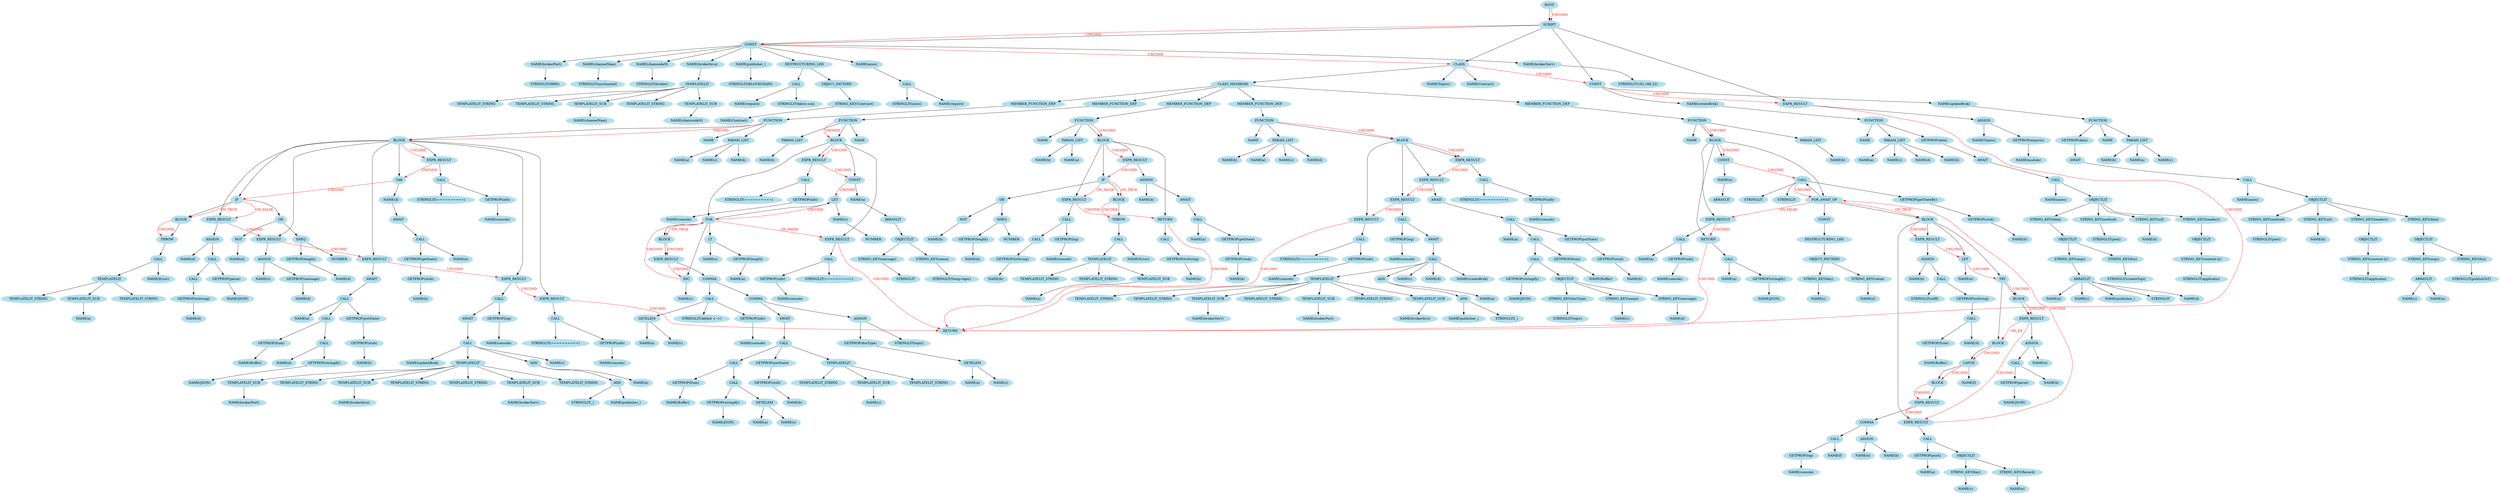 digraph AST {
  node [color=lightblue2, style=filled];
  node0 [label="ROOT"];
  node1 [label="SCRIPT"];
  node0 -> node1 [weight=1];
  node2 [label="CONST"];
  node1 -> node2 [weight=1];
  node3 [label="DESTRUCTURING_LHS"];
  node2 -> node3 [weight=1];
  node4 [label="OBJECT_PATTERN"];
  node3 -> node4 [weight=1];
  node5 [label="STRING_KEY(Contract)"];
  node4 -> node5 [weight=1];
  node6 [label="NAME(Contract)"];
  node5 -> node6 [weight=1];
  node7 [label="CALL"];
  node3 -> node7 [weight=1];
  node8 [label="NAME(require)"];
  node7 -> node8 [weight=1];
  node9 [label="STRINGLIT(fabric-con)"];
  node7 -> node9 [weight=1];
  node10 [label="NAME(axios)"];
  node2 -> node10 [weight=1];
  node11 [label="CALL"];
  node10 -> node11 [weight=1];
  node12 [label="NAME(require)"];
  node11 -> node12 [weight=1];
  node13 [label="STRINGLIT(axios)"];
  node11 -> node13 [weight=1];
  node14 [label="NAME(brokerServ)"];
  node2 -> node14 [weight=1];
  node15 [label="STRINGLIT(192.168.22)"];
  node14 -> node15 [weight=1];
  node16 [label="NAME(brokerPort)"];
  node2 -> node16 [weight=1];
  node17 [label="STRINGLIT(8880)"];
  node16 -> node17 [weight=1];
  node18 [label="NAME(channelNam)"];
  node2 -> node18 [weight=1];
  node19 [label="STRINGLIT(mychannel)"];
  node18 -> node19 [weight=1];
  node20 [label="NAME(chaincodeN)"];
  node2 -> node20 [weight=1];
  node21 [label="STRINGLIT(broker)"];
  node20 -> node21 [weight=1];
  node22 [label="NAME(brokerInvo)"];
  node2 -> node22 [weight=1];
  node23 [label="TEMPLATELIT"];
  node22 -> node23 [weight=1];
  node24 [label="TEMPLATELIT_STRING"];
  node23 -> node24 [weight=1];
  node25 [label="TEMPLATELIT_SUB"];
  node23 -> node25 [weight=1];
  node26 [label="NAME(channelNam)"];
  node25 -> node26 [weight=1];
  node27 [label="TEMPLATELIT_STRING"];
  node23 -> node27 [weight=1];
  node28 [label="TEMPLATELIT_SUB"];
  node23 -> node28 [weight=1];
  node29 [label="NAME(chaincodeN)"];
  node28 -> node29 [weight=1];
  node30 [label="TEMPLATELIT_STRING"];
  node23 -> node30 [weight=1];
  node31 [label="NAME(publisher_)"];
  node2 -> node31 [weight=1];
  node32 [label="STRINGLIT(BLOCKCHAIN)"];
  node31 -> node32 [weight=1];
  node33 [label="CLASS"];
  node2 -> node33 [label="UNCOND", fontcolor="red", weight=0.01, color="red"];
  node1 -> node33 [weight=1];
  node34 [label="NAME(Topics)"];
  node33 -> node34 [weight=1];
  node35 [label="NAME(Contract)"];
  node33 -> node35 [weight=1];
  node36 [label="CLASS_MEMBERS"];
  node33 -> node36 [weight=1];
  node37 [label="MEMBER_FUNCTION_DEF"];
  node36 -> node37 [weight=1];
  node38 [label="FUNCTION"];
  node37 -> node38 [weight=1];
  node39 [label="NAME"];
  node38 -> node39 [weight=1];
  node40 [label="PARAM_LIST"];
  node38 -> node40 [weight=1];
  node41 [label="NAME(b)"];
  node40 -> node41 [weight=1];
  node42 [label="BLOCK"];
  node38 -> node42 [weight=1];
  node43 [label="EXPR_RESULT"];
  node42 -> node43 [weight=1];
  node44 [label="CALL"];
  node43 -> node44 [weight=1];
  node45 [label="GETPROP(info)"];
  node44 -> node45 [weight=1];
  node46 [label="NAME(console)"];
  node45 -> node46 [weight=1];
  node47 [label="STRINGLIT(==========)"];
  node44 -> node47 [weight=1];
  node48 [label="CONST"];
  node43 -> node48 [label="UNCOND", fontcolor="red", weight=0.01, color="red"];
  node42 -> node48 [weight=1];
  node49 [label="NAME(a)"];
  node48 -> node49 [weight=1];
  node50 [label="ARRAYLIT"];
  node49 -> node50 [weight=1];
  node51 [label="OBJECTLIT"];
  node50 -> node51 [weight=1];
  node52 [label="STRING_KEY(name)"];
  node51 -> node52 [weight=1];
  node53 [label="STRINGLIT(temp-topic)"];
  node52 -> node53 [weight=1];
  node54 [label="STRING_KEY(message)"];
  node51 -> node54 [weight=1];
  node55 [label="STRINGLIT"];
  node54 -> node55 [weight=1];
  node56 [label="LET"];
  node48 -> node56 [label="UNCOND", fontcolor="red", weight=0.01, color="red"];
  node57 [label="FOR"];
  node42 -> node57 [weight=1];
  node57 -> node56 [weight=1];
  node58 [label="NAME(c)"];
  node56 -> node58 [weight=1];
  node59 [label="NUMBER"];
  node58 -> node59 [weight=1];
  node56 -> node57 [label="UNCOND", fontcolor="red", weight=0.01, color="red"];
  node60 [label="LT"];
  node57 -> node60 [weight=1];
  node61 [label="NAME(c)"];
  node60 -> node61 [weight=1];
  node62 [label="GETPROP(length)"];
  node60 -> node62 [weight=1];
  node63 [label="NAME(a)"];
  node62 -> node63 [weight=1];
  node64 [label="INC"];
  node57 -> node64 [weight=1];
  node65 [label="NAME(c)"];
  node64 -> node65 [weight=1];
  node64 -> node57 [label="UNCOND", fontcolor="red", weight=0.01, color="red"];
  node66 [label="BLOCK"];
  node57 -> node66 [weight=1];
  node67 [label="EXPR_RESULT"];
  node66 -> node67 [weight=1];
  node68 [label="COMMA"];
  node67 -> node68 [weight=1];
  node69 [label="COMMA"];
  node68 -> node69 [weight=1];
  node70 [label="ASSIGN"];
  node69 -> node70 [weight=1];
  node71 [label="GETPROP(docType)"];
  node70 -> node71 [weight=1];
  node72 [label="GETELEM"];
  node71 -> node72 [weight=1];
  node73 [label="NAME(a)"];
  node72 -> node73 [weight=1];
  node74 [label="NAME(c)"];
  node72 -> node74 [weight=1];
  node75 [label="STRINGLIT(topic)"];
  node70 -> node75 [weight=1];
  node76 [label="AWAIT"];
  node69 -> node76 [weight=1];
  node77 [label="CALL"];
  node76 -> node77 [weight=1];
  node78 [label="GETPROP(putState)"];
  node77 -> node78 [weight=1];
  node79 [label="GETPROP(stub)"];
  node78 -> node79 [weight=1];
  node80 [label="NAME(b)"];
  node79 -> node80 [weight=1];
  node81 [label="TEMPLATELIT"];
  node77 -> node81 [weight=1];
  node82 [label="TEMPLATELIT_STRING"];
  node81 -> node82 [weight=1];
  node83 [label="TEMPLATELIT_SUB"];
  node81 -> node83 [weight=1];
  node84 [label="NAME(c)"];
  node83 -> node84 [weight=1];
  node85 [label="TEMPLATELIT_STRING"];
  node81 -> node85 [weight=1];
  node86 [label="CALL"];
  node77 -> node86 [weight=1];
  node87 [label="GETPROP(from)"];
  node86 -> node87 [weight=1];
  node88 [label="NAME(Buffer)"];
  node87 -> node88 [weight=1];
  node89 [label="CALL"];
  node86 -> node89 [weight=1];
  node90 [label="GETPROP(stringify)"];
  node89 -> node90 [weight=1];
  node91 [label="NAME(JSON)"];
  node90 -> node91 [weight=1];
  node92 [label="GETELEM"];
  node89 -> node92 [weight=1];
  node93 [label="NAME(a)"];
  node92 -> node93 [weight=1];
  node94 [label="NAME(c)"];
  node92 -> node94 [weight=1];
  node95 [label="CALL"];
  node68 -> node95 [weight=1];
  node96 [label="GETPROP(info)"];
  node95 -> node96 [weight=1];
  node97 [label="NAME(console)"];
  node96 -> node97 [weight=1];
  node98 [label="STRINGLIT(Added <-->)"];
  node95 -> node98 [weight=1];
  node99 [label="GETELEM"];
  node95 -> node99 [weight=1];
  node100 [label="NAME(a)"];
  node99 -> node100 [weight=1];
  node101 [label="NAME(c)"];
  node99 -> node101 [weight=1];
  node67 -> node64 [label="UNCOND", fontcolor="red", weight=0.01, color="red"];
  node66 -> node67 [label="UNCOND", fontcolor="red", weight=0.01, color="red"];
  node102 [label="EXPR_RESULT"];
  node57 -> node102 [label="ON_FALSE", fontcolor="red", weight=0.01, color="red"];
  node57 -> node66 [label="ON_TRUE", fontcolor="red", weight=0.01, color="red"];
  node42 -> node102 [weight=1];
  node103 [label="CALL"];
  node102 -> node103 [weight=1];
  node104 [label="GETPROP(info)"];
  node103 -> node104 [weight=1];
  node105 [label="NAME(console)"];
  node104 -> node105 [weight=1];
  node106 [label="STRINGLIT(==========)"];
  node103 -> node106 [weight=1];
  node102 -> RETURN [label="UNCOND", fontcolor="red", weight=0.01, color="red"];
  node42 -> node43 [label="UNCOND", fontcolor="red", weight=0.01, color="red"];
  node38 -> node42 [label="UNCOND", fontcolor="red", weight=0.01, color="red"];
  node107 [label="MEMBER_FUNCTION_DEF"];
  node36 -> node107 [weight=1];
  node108 [label="FUNCTION"];
  node107 -> node108 [weight=1];
  node109 [label="NAME"];
  node108 -> node109 [weight=1];
  node110 [label="PARAM_LIST"];
  node108 -> node110 [weight=1];
  node111 [label="NAME(b)"];
  node110 -> node111 [weight=1];
  node112 [label="NAME(a)"];
  node110 -> node112 [weight=1];
  node113 [label="BLOCK"];
  node108 -> node113 [weight=1];
  node114 [label="EXPR_RESULT"];
  node113 -> node114 [weight=1];
  node115 [label="ASSIGN"];
  node114 -> node115 [weight=1];
  node116 [label="NAME(b)"];
  node115 -> node116 [weight=1];
  node117 [label="AWAIT"];
  node115 -> node117 [weight=1];
  node118 [label="CALL"];
  node117 -> node118 [weight=1];
  node119 [label="GETPROP(getState)"];
  node118 -> node119 [weight=1];
  node120 [label="GETPROP(stub)"];
  node119 -> node120 [weight=1];
  node121 [label="NAME(b)"];
  node120 -> node121 [weight=1];
  node122 [label="NAME(a)"];
  node118 -> node122 [weight=1];
  node123 [label="IF"];
  node114 -> node123 [label="UNCOND", fontcolor="red", weight=0.01, color="red"];
  node113 -> node123 [weight=1];
  node124 [label="OR"];
  node123 -> node124 [weight=1];
  node125 [label="NOT"];
  node124 -> node125 [weight=1];
  node126 [label="NAME(b)"];
  node125 -> node126 [weight=1];
  node127 [label="SHEQ"];
  node124 -> node127 [weight=1];
  node128 [label="NUMBER"];
  node127 -> node128 [weight=1];
  node129 [label="GETPROP(length)"];
  node127 -> node129 [weight=1];
  node130 [label="NAME(b)"];
  node129 -> node130 [weight=1];
  node131 [label="BLOCK"];
  node123 -> node131 [weight=1];
  node132 [label="THROW"];
  node131 -> node132 [weight=1];
  node133 [label="CALL"];
  node132 -> node133 [weight=1];
  node134 [label="NAME(Error)"];
  node133 -> node134 [weight=1];
  node135 [label="TEMPLATELIT"];
  node133 -> node135 [weight=1];
  node136 [label="TEMPLATELIT_STRING"];
  node135 -> node136 [weight=1];
  node137 [label="TEMPLATELIT_SUB"];
  node135 -> node137 [weight=1];
  node138 [label="NAME(a)"];
  node137 -> node138 [weight=1];
  node139 [label="TEMPLATELIT_STRING"];
  node135 -> node139 [weight=1];
  node131 -> node132 [label="UNCOND", fontcolor="red", weight=0.01, color="red"];
  node140 [label="EXPR_RESULT"];
  node123 -> node131 [label="ON_TRUE", fontcolor="red", weight=0.01, color="red"];
  node123 -> node140 [label="ON_FALSE", fontcolor="red", weight=0.01, color="red"];
  node113 -> node140 [weight=1];
  node141 [label="CALL"];
  node140 -> node141 [weight=1];
  node142 [label="GETPROP(log)"];
  node141 -> node142 [weight=1];
  node143 [label="NAME(console)"];
  node142 -> node143 [weight=1];
  node144 [label="CALL"];
  node141 -> node144 [weight=1];
  node145 [label="GETPROP(toString)"];
  node144 -> node145 [weight=1];
  node146 [label="NAME(b)"];
  node145 -> node146 [weight=1];
  node147 [label="RETURN"];
  node140 -> node147 [label="UNCOND", fontcolor="red", weight=0.01, color="red"];
  node113 -> node147 [weight=1];
  node148 [label="CALL"];
  node147 -> node148 [weight=1];
  node149 [label="GETPROP(toString)"];
  node148 -> node149 [weight=1];
  node150 [label="NAME(b)"];
  node149 -> node150 [weight=1];
  node147 -> RETURN [label="UNCOND", fontcolor="red", weight=0.01, color="red"];
  node113 -> node114 [label="UNCOND", fontcolor="red", weight=0.01, color="red"];
  node108 -> node113 [label="UNCOND", fontcolor="red", weight=0.01, color="red"];
  node151 [label="MEMBER_FUNCTION_DEF"];
  node36 -> node151 [weight=1];
  node152 [label="FUNCTION"];
  node151 -> node152 [weight=1];
  node153 [label="NAME"];
  node152 -> node153 [weight=1];
  node154 [label="PARAM_LIST"];
  node152 -> node154 [weight=1];
  node155 [label="NAME(b)"];
  node154 -> node155 [weight=1];
  node156 [label="NAME(a)"];
  node154 -> node156 [weight=1];
  node157 [label="NAME(c)"];
  node154 -> node157 [weight=1];
  node158 [label="NAME(d)"];
  node154 -> node158 [weight=1];
  node159 [label="BLOCK"];
  node152 -> node159 [weight=1];
  node160 [label="EXPR_RESULT"];
  node159 -> node160 [weight=1];
  node161 [label="CALL"];
  node160 -> node161 [weight=1];
  node162 [label="GETPROP(info)"];
  node161 -> node162 [weight=1];
  node163 [label="NAME(console)"];
  node162 -> node163 [weight=1];
  node164 [label="STRINGLIT(==========)"];
  node161 -> node164 [weight=1];
  node165 [label="EXPR_RESULT"];
  node160 -> node165 [label="UNCOND", fontcolor="red", weight=0.01, color="red"];
  node159 -> node165 [weight=1];
  node166 [label="AWAIT"];
  node165 -> node166 [weight=1];
  node167 [label="CALL"];
  node166 -> node167 [weight=1];
  node168 [label="GETPROP(putState)"];
  node167 -> node168 [weight=1];
  node169 [label="GETPROP(stub)"];
  node168 -> node169 [weight=1];
  node170 [label="NAME(b)"];
  node169 -> node170 [weight=1];
  node171 [label="NAME(a)"];
  node167 -> node171 [weight=1];
  node172 [label="CALL"];
  node167 -> node172 [weight=1];
  node173 [label="GETPROP(from)"];
  node172 -> node173 [weight=1];
  node174 [label="NAME(Buffer)"];
  node173 -> node174 [weight=1];
  node175 [label="CALL"];
  node172 -> node175 [weight=1];
  node176 [label="GETPROP(stringify)"];
  node175 -> node176 [weight=1];
  node177 [label="NAME(JSON)"];
  node176 -> node177 [weight=1];
  node178 [label="OBJECTLIT"];
  node175 -> node178 [weight=1];
  node179 [label="STRING_KEY(docType)"];
  node178 -> node179 [weight=1];
  node180 [label="STRINGLIT(topic)"];
  node179 -> node180 [weight=1];
  node181 [label="STRING_KEY(name)"];
  node178 -> node181 [weight=1];
  node182 [label="NAME(c)"];
  node181 -> node182 [weight=1];
  node183 [label="STRING_KEY(message)"];
  node178 -> node183 [weight=1];
  node184 [label="NAME(d)"];
  node183 -> node184 [weight=1];
  node185 [label="EXPR_RESULT"];
  node165 -> node185 [label="UNCOND", fontcolor="red", weight=0.01, color="red"];
  node159 -> node185 [weight=1];
  node186 [label="CALL"];
  node185 -> node186 [weight=1];
  node187 [label="GETPROP(log)"];
  node186 -> node187 [weight=1];
  node188 [label="NAME(console)"];
  node187 -> node188 [weight=1];
  node189 [label="AWAIT"];
  node186 -> node189 [weight=1];
  node190 [label="CALL"];
  node189 -> node190 [weight=1];
  node191 [label="NAME(createBrok)"];
  node190 -> node191 [weight=1];
  node192 [label="TEMPLATELIT"];
  node190 -> node192 [weight=1];
  node193 [label="TEMPLATELIT_STRING"];
  node192 -> node193 [weight=1];
  node194 [label="TEMPLATELIT_SUB"];
  node192 -> node194 [weight=1];
  node195 [label="NAME(brokerServ)"];
  node194 -> node195 [weight=1];
  node196 [label="TEMPLATELIT_STRING"];
  node192 -> node196 [weight=1];
  node197 [label="TEMPLATELIT_SUB"];
  node192 -> node197 [weight=1];
  node198 [label="NAME(brokerPort)"];
  node197 -> node198 [weight=1];
  node199 [label="TEMPLATELIT_STRING"];
  node192 -> node199 [weight=1];
  node200 [label="TEMPLATELIT_SUB"];
  node192 -> node200 [weight=1];
  node201 [label="NAME(brokerInvo)"];
  node200 -> node201 [weight=1];
  node202 [label="TEMPLATELIT_STRING"];
  node192 -> node202 [weight=1];
  node203 [label="ADD"];
  node190 -> node203 [weight=1];
  node204 [label="ADD"];
  node203 -> node204 [weight=1];
  node205 [label="NAME(publisher_)"];
  node204 -> node205 [weight=1];
  node206 [label="STRINGLIT(_)"];
  node204 -> node206 [weight=1];
  node207 [label="NAME(a)"];
  node203 -> node207 [weight=1];
  node208 [label="NAME(c)"];
  node190 -> node208 [weight=1];
  node209 [label="NAME(d)"];
  node190 -> node209 [weight=1];
  node210 [label="EXPR_RESULT"];
  node185 -> node210 [label="UNCOND", fontcolor="red", weight=0.01, color="red"];
  node159 -> node210 [weight=1];
  node211 [label="CALL"];
  node210 -> node211 [weight=1];
  node212 [label="GETPROP(info)"];
  node211 -> node212 [weight=1];
  node213 [label="NAME(console)"];
  node212 -> node213 [weight=1];
  node214 [label="STRINGLIT(==========)"];
  node211 -> node214 [weight=1];
  node210 -> RETURN [label="UNCOND", fontcolor="red", weight=0.01, color="red"];
  node159 -> node160 [label="UNCOND", fontcolor="red", weight=0.01, color="red"];
  node152 -> node159 [label="UNCOND", fontcolor="red", weight=0.01, color="red"];
  node215 [label="MEMBER_FUNCTION_DEF"];
  node36 -> node215 [weight=1];
  node216 [label="FUNCTION"];
  node215 -> node216 [weight=1];
  node217 [label="NAME"];
  node216 -> node217 [weight=1];
  node218 [label="PARAM_LIST"];
  node216 -> node218 [weight=1];
  node219 [label="NAME(b)"];
  node218 -> node219 [weight=1];
  node220 [label="BLOCK"];
  node216 -> node220 [weight=1];
  node221 [label="CONST"];
  node220 -> node221 [weight=1];
  node222 [label="NAME(a)"];
  node221 -> node222 [weight=1];
  node223 [label="ARRAYLIT"];
  node222 -> node223 [weight=1];
  node224 [label="CALL"];
  node221 -> node224 [label="UNCOND", fontcolor="red", weight=0.01, color="red"];
  node225 [label="FOR_AWAIT_OF"];
  node220 -> node225 [weight=1];
  node226 [label="CONST"];
  node225 -> node226 [weight=1];
  node227 [label="DESTRUCTURING_LHS"];
  node226 -> node227 [weight=1];
  node228 [label="OBJECT_PATTERN"];
  node227 -> node228 [weight=1];
  node229 [label="STRING_KEY(key)"];
  node228 -> node229 [weight=1];
  node230 [label="NAME(c)"];
  node229 -> node230 [weight=1];
  node231 [label="STRING_KEY(value)"];
  node228 -> node231 [weight=1];
  node232 [label="NAME(d)"];
  node231 -> node232 [weight=1];
  node225 -> node224 [weight=1];
  node233 [label="GETPROP(getStateBy)"];
  node224 -> node233 [weight=1];
  node234 [label="GETPROP(stub)"];
  node233 -> node234 [weight=1];
  node235 [label="NAME(b)"];
  node234 -> node235 [weight=1];
  node236 [label="STRINGLIT"];
  node224 -> node236 [weight=1];
  node237 [label="STRINGLIT"];
  node224 -> node237 [weight=1];
  node224 -> node225 [label="UNCOND", fontcolor="red", weight=0.01, color="red"];
  node238 [label="BLOCK"];
  node225 -> node238 [weight=1];
  node239 [label="EXPR_RESULT"];
  node238 -> node239 [weight=1];
  node240 [label="ASSIGN"];
  node239 -> node240 [weight=1];
  node241 [label="NAME(b)"];
  node240 -> node241 [weight=1];
  node242 [label="CALL"];
  node240 -> node242 [weight=1];
  node243 [label="GETPROP(toString)"];
  node242 -> node243 [weight=1];
  node244 [label="CALL"];
  node243 -> node244 [weight=1];
  node245 [label="GETPROP(from)"];
  node244 -> node245 [weight=1];
  node246 [label="NAME(Buffer)"];
  node245 -> node246 [weight=1];
  node247 [label="NAME(d)"];
  node244 -> node247 [weight=1];
  node248 [label="STRINGLIT(utf8)"];
  node242 -> node248 [weight=1];
  node249 [label="LET"];
  node239 -> node249 [label="UNCOND", fontcolor="red", weight=0.01, color="red"];
  node238 -> node249 [weight=1];
  node250 [label="NAME(e)"];
  node249 -> node250 [weight=1];
  node251 [label="TRY"];
  node249 -> node251 [label="UNCOND", fontcolor="red", weight=0.01, color="red"];
  node238 -> node251 [weight=1];
  node252 [label="BLOCK"];
  node251 -> node252 [weight=1];
  node253 [label="EXPR_RESULT"];
  node252 -> node253 [weight=1];
  node254 [label="ASSIGN"];
  node253 -> node254 [weight=1];
  node255 [label="NAME(e)"];
  node254 -> node255 [weight=1];
  node256 [label="CALL"];
  node254 -> node256 [weight=1];
  node257 [label="GETPROP(parse)"];
  node256 -> node257 [weight=1];
  node258 [label="NAME(JSON)"];
  node257 -> node258 [weight=1];
  node259 [label="NAME(b)"];
  node256 -> node259 [weight=1];
  node260 [label="EXPR_RESULT"];
  node261 [label="BLOCK"];
  node253 -> node260 [label="UNCOND", fontcolor="red", weight=0.01, color="red"];
  node253 -> node261 [label="ON_EX", fontcolor="red", weight=0.01, color="red"];
  node252 -> node253 [label="UNCOND", fontcolor="red", weight=0.01, color="red"];
  node251 -> node261 [weight=1];
  node262 [label="CATCH"];
  node261 -> node262 [weight=1];
  node263 [label="NAME(f)"];
  node262 -> node263 [weight=1];
  node264 [label="BLOCK"];
  node262 -> node264 [weight=1];
  node265 [label="EXPR_RESULT"];
  node264 -> node265 [weight=1];
  node266 [label="COMMA"];
  node265 -> node266 [weight=1];
  node267 [label="CALL"];
  node266 -> node267 [weight=1];
  node268 [label="GETPROP(log)"];
  node267 -> node268 [weight=1];
  node269 [label="NAME(console)"];
  node268 -> node269 [weight=1];
  node270 [label="NAME(f)"];
  node267 -> node270 [weight=1];
  node271 [label="ASSIGN"];
  node266 -> node271 [weight=1];
  node272 [label="NAME(e)"];
  node271 -> node272 [weight=1];
  node273 [label="NAME(b)"];
  node271 -> node273 [weight=1];
  node265 -> node260 [label="UNCOND", fontcolor="red", weight=0.01, color="red"];
  node264 -> node265 [label="UNCOND", fontcolor="red", weight=0.01, color="red"];
  node262 -> node264 [label="UNCOND", fontcolor="red", weight=0.01, color="red"];
  node261 -> node262 [label="UNCOND", fontcolor="red", weight=0.01, color="red"];
  node251 -> node252 [label="UNCOND", fontcolor="red", weight=0.01, color="red"];
  node238 -> node260 [weight=1];
  node274 [label="CALL"];
  node260 -> node274 [weight=1];
  node275 [label="GETPROP(push)"];
  node274 -> node275 [weight=1];
  node276 [label="NAME(a)"];
  node275 -> node276 [weight=1];
  node277 [label="OBJECTLIT"];
  node274 -> node277 [weight=1];
  node278 [label="STRING_KEY(Key)"];
  node277 -> node278 [weight=1];
  node279 [label="NAME(c)"];
  node278 -> node279 [weight=1];
  node280 [label="STRING_KEY(Record)"];
  node277 -> node280 [weight=1];
  node281 [label="NAME(e)"];
  node280 -> node281 [weight=1];
  node260 -> node225 [label="UNCOND", fontcolor="red", weight=0.01, color="red"];
  node238 -> node239 [label="UNCOND", fontcolor="red", weight=0.01, color="red"];
  node282 [label="EXPR_RESULT"];
  node225 -> node238 [label="ON_TRUE", fontcolor="red", weight=0.01, color="red"];
  node225 -> node282 [label="ON_FALSE", fontcolor="red", weight=0.01, color="red"];
  node220 -> node282 [weight=1];
  node283 [label="CALL"];
  node282 -> node283 [weight=1];
  node284 [label="GETPROP(info)"];
  node283 -> node284 [weight=1];
  node285 [label="NAME(console)"];
  node284 -> node285 [weight=1];
  node286 [label="NAME(a)"];
  node283 -> node286 [weight=1];
  node287 [label="RETURN"];
  node282 -> node287 [label="UNCOND", fontcolor="red", weight=0.01, color="red"];
  node220 -> node287 [weight=1];
  node288 [label="CALL"];
  node287 -> node288 [weight=1];
  node289 [label="GETPROP(stringify)"];
  node288 -> node289 [weight=1];
  node290 [label="NAME(JSON)"];
  node289 -> node290 [weight=1];
  node291 [label="NAME(a)"];
  node288 -> node291 [weight=1];
  node287 -> RETURN [label="UNCOND", fontcolor="red", weight=0.01, color="red"];
  node220 -> node221 [label="UNCOND", fontcolor="red", weight=0.01, color="red"];
  node216 -> node220 [label="UNCOND", fontcolor="red", weight=0.01, color="red"];
  node292 [label="MEMBER_FUNCTION_DEF"];
  node36 -> node292 [weight=1];
  node293 [label="FUNCTION"];
  node292 -> node293 [weight=1];
  node294 [label="NAME"];
  node293 -> node294 [weight=1];
  node295 [label="PARAM_LIST"];
  node293 -> node295 [weight=1];
  node296 [label="NAME(b)"];
  node295 -> node296 [weight=1];
  node297 [label="NAME(a)"];
  node295 -> node297 [weight=1];
  node298 [label="NAME(c)"];
  node295 -> node298 [weight=1];
  node299 [label="BLOCK"];
  node293 -> node299 [weight=1];
  node300 [label="EXPR_RESULT"];
  node299 -> node300 [weight=1];
  node301 [label="CALL"];
  node300 -> node301 [weight=1];
  node302 [label="GETPROP(info)"];
  node301 -> node302 [weight=1];
  node303 [label="NAME(console)"];
  node302 -> node303 [weight=1];
  node304 [label="STRINGLIT(==========)"];
  node301 -> node304 [weight=1];
  node305 [label="VAR"];
  node300 -> node305 [label="UNCOND", fontcolor="red", weight=0.01, color="red"];
  node299 -> node305 [weight=1];
  node306 [label="NAME(d)"];
  node305 -> node306 [weight=1];
  node307 [label="AWAIT"];
  node306 -> node307 [weight=1];
  node308 [label="CALL"];
  node307 -> node308 [weight=1];
  node309 [label="GETPROP(getState)"];
  node308 -> node309 [weight=1];
  node310 [label="GETPROP(stub)"];
  node309 -> node310 [weight=1];
  node311 [label="NAME(b)"];
  node310 -> node311 [weight=1];
  node312 [label="NAME(a)"];
  node308 -> node312 [weight=1];
  node313 [label="IF"];
  node305 -> node313 [label="UNCOND", fontcolor="red", weight=0.01, color="red"];
  node299 -> node313 [weight=1];
  node314 [label="OR"];
  node313 -> node314 [weight=1];
  node315 [label="NOT"];
  node314 -> node315 [weight=1];
  node316 [label="NAME(d)"];
  node315 -> node316 [weight=1];
  node317 [label="SHEQ"];
  node314 -> node317 [weight=1];
  node318 [label="NUMBER"];
  node317 -> node318 [weight=1];
  node319 [label="GETPROP(length)"];
  node317 -> node319 [weight=1];
  node320 [label="NAME(d)"];
  node319 -> node320 [weight=1];
  node321 [label="BLOCK"];
  node313 -> node321 [weight=1];
  node322 [label="THROW"];
  node321 -> node322 [weight=1];
  node323 [label="CALL"];
  node322 -> node323 [weight=1];
  node324 [label="NAME(Error)"];
  node323 -> node324 [weight=1];
  node325 [label="TEMPLATELIT"];
  node323 -> node325 [weight=1];
  node326 [label="TEMPLATELIT_STRING"];
  node325 -> node326 [weight=1];
  node327 [label="TEMPLATELIT_SUB"];
  node325 -> node327 [weight=1];
  node328 [label="NAME(a)"];
  node327 -> node328 [weight=1];
  node329 [label="TEMPLATELIT_STRING"];
  node325 -> node329 [weight=1];
  node321 -> node322 [label="UNCOND", fontcolor="red", weight=0.01, color="red"];
  node330 [label="EXPR_RESULT"];
  node313 -> node321 [label="ON_TRUE", fontcolor="red", weight=0.01, color="red"];
  node313 -> node330 [label="ON_FALSE", fontcolor="red", weight=0.01, color="red"];
  node299 -> node330 [weight=1];
  node331 [label="ASSIGN"];
  node330 -> node331 [weight=1];
  node332 [label="NAME(d)"];
  node331 -> node332 [weight=1];
  node333 [label="CALL"];
  node331 -> node333 [weight=1];
  node334 [label="GETPROP(parse)"];
  node333 -> node334 [weight=1];
  node335 [label="NAME(JSON)"];
  node334 -> node335 [weight=1];
  node336 [label="CALL"];
  node333 -> node336 [weight=1];
  node337 [label="GETPROP(toString)"];
  node336 -> node337 [weight=1];
  node338 [label="NAME(d)"];
  node337 -> node338 [weight=1];
  node339 [label="EXPR_RESULT"];
  node330 -> node339 [label="UNCOND", fontcolor="red", weight=0.01, color="red"];
  node299 -> node339 [weight=1];
  node340 [label="ASSIGN"];
  node339 -> node340 [weight=1];
  node341 [label="GETPROP(message)"];
  node340 -> node341 [weight=1];
  node342 [label="NAME(d)"];
  node341 -> node342 [weight=1];
  node343 [label="NAME(c)"];
  node340 -> node343 [weight=1];
  node344 [label="EXPR_RESULT"];
  node339 -> node344 [label="UNCOND", fontcolor="red", weight=0.01, color="red"];
  node299 -> node344 [weight=1];
  node345 [label="AWAIT"];
  node344 -> node345 [weight=1];
  node346 [label="CALL"];
  node345 -> node346 [weight=1];
  node347 [label="GETPROP(putState)"];
  node346 -> node347 [weight=1];
  node348 [label="GETPROP(stub)"];
  node347 -> node348 [weight=1];
  node349 [label="NAME(b)"];
  node348 -> node349 [weight=1];
  node350 [label="NAME(a)"];
  node346 -> node350 [weight=1];
  node351 [label="CALL"];
  node346 -> node351 [weight=1];
  node352 [label="GETPROP(from)"];
  node351 -> node352 [weight=1];
  node353 [label="NAME(Buffer)"];
  node352 -> node353 [weight=1];
  node354 [label="CALL"];
  node351 -> node354 [weight=1];
  node355 [label="GETPROP(stringify)"];
  node354 -> node355 [weight=1];
  node356 [label="NAME(JSON)"];
  node355 -> node356 [weight=1];
  node357 [label="NAME(d)"];
  node354 -> node357 [weight=1];
  node358 [label="EXPR_RESULT"];
  node344 -> node358 [label="UNCOND", fontcolor="red", weight=0.01, color="red"];
  node299 -> node358 [weight=1];
  node359 [label="CALL"];
  node358 -> node359 [weight=1];
  node360 [label="GETPROP(log)"];
  node359 -> node360 [weight=1];
  node361 [label="NAME(console)"];
  node360 -> node361 [weight=1];
  node362 [label="AWAIT"];
  node359 -> node362 [weight=1];
  node363 [label="CALL"];
  node362 -> node363 [weight=1];
  node364 [label="NAME(updateBrok)"];
  node363 -> node364 [weight=1];
  node365 [label="TEMPLATELIT"];
  node363 -> node365 [weight=1];
  node366 [label="TEMPLATELIT_STRING"];
  node365 -> node366 [weight=1];
  node367 [label="TEMPLATELIT_SUB"];
  node365 -> node367 [weight=1];
  node368 [label="NAME(brokerServ)"];
  node367 -> node368 [weight=1];
  node369 [label="TEMPLATELIT_STRING"];
  node365 -> node369 [weight=1];
  node370 [label="TEMPLATELIT_SUB"];
  node365 -> node370 [weight=1];
  node371 [label="NAME(brokerPort)"];
  node370 -> node371 [weight=1];
  node372 [label="TEMPLATELIT_STRING"];
  node365 -> node372 [weight=1];
  node373 [label="TEMPLATELIT_SUB"];
  node365 -> node373 [weight=1];
  node374 [label="NAME(brokerInvo)"];
  node373 -> node374 [weight=1];
  node375 [label="TEMPLATELIT_STRING"];
  node365 -> node375 [weight=1];
  node376 [label="ADD"];
  node363 -> node376 [weight=1];
  node377 [label="ADD"];
  node376 -> node377 [weight=1];
  node378 [label="NAME(publisher_)"];
  node377 -> node378 [weight=1];
  node379 [label="STRINGLIT(_)"];
  node377 -> node379 [weight=1];
  node380 [label="NAME(a)"];
  node376 -> node380 [weight=1];
  node381 [label="NAME(c)"];
  node363 -> node381 [weight=1];
  node382 [label="EXPR_RESULT"];
  node358 -> node382 [label="UNCOND", fontcolor="red", weight=0.01, color="red"];
  node299 -> node382 [weight=1];
  node383 [label="CALL"];
  node382 -> node383 [weight=1];
  node384 [label="GETPROP(info)"];
  node383 -> node384 [weight=1];
  node385 [label="NAME(console)"];
  node384 -> node385 [weight=1];
  node386 [label="STRINGLIT(==========)"];
  node383 -> node386 [weight=1];
  node382 -> RETURN [label="UNCOND", fontcolor="red", weight=0.01, color="red"];
  node299 -> node300 [label="UNCOND", fontcolor="red", weight=0.01, color="red"];
  node293 -> node299 [label="UNCOND", fontcolor="red", weight=0.01, color="red"];
  node387 [label="CONST"];
  node33 -> node387 [label="UNCOND", fontcolor="red", weight=0.01, color="red"];
  node1 -> node387 [weight=1];
  node388 [label="NAME(createBrok)"];
  node387 -> node388 [weight=1];
  node389 [label="FUNCTION"];
  node388 -> node389 [weight=1];
  node390 [label="NAME"];
  node389 -> node390 [weight=1];
  node391 [label="PARAM_LIST"];
  node389 -> node391 [weight=1];
  node392 [label="NAME(b)"];
  node391 -> node392 [weight=1];
  node393 [label="NAME(a)"];
  node391 -> node393 [weight=1];
  node394 [label="NAME(c)"];
  node391 -> node394 [weight=1];
  node395 [label="NAME(d)"];
  node391 -> node395 [weight=1];
  node396 [label="GETPROP(data)"];
  node389 -> node396 [weight=1];
  node397 [label="AWAIT"];
  node396 -> node397 [weight=1];
  node398 [label="CALL"];
  node397 -> node398 [weight=1];
  node399 [label="NAME(axios)"];
  node398 -> node399 [weight=1];
  node400 [label="OBJECTLIT"];
  node398 -> node400 [weight=1];
  node401 [label="STRING_KEY(method)"];
  node400 -> node401 [weight=1];
  node402 [label="STRINGLIT(post)"];
  node401 -> node402 [weight=1];
  node403 [label="STRING_KEY(url)"];
  node400 -> node403 [weight=1];
  node404 [label="NAME(b)"];
  node403 -> node404 [weight=1];
  node405 [label="STRING_KEY(headers)"];
  node400 -> node405 [weight=1];
  node406 [label="OBJECTLIT"];
  node405 -> node406 [weight=1];
  node407 [label="STRING_KEY(content-ty)"];
  node406 -> node407 [weight=1];
  node408 [label="STRINGLIT(applicatio)"];
  node407 -> node408 [weight=1];
  node409 [label="STRING_KEY(data)"];
  node400 -> node409 [weight=1];
  node410 [label="OBJECTLIT"];
  node409 -> node410 [weight=1];
  node411 [label="STRING_KEY(fcn)"];
  node410 -> node411 [weight=1];
  node412 [label="STRINGLIT(createTopi)"];
  node411 -> node412 [weight=1];
  node413 [label="STRING_KEY(args)"];
  node410 -> node413 [weight=1];
  node414 [label="ARRAYLIT"];
  node413 -> node414 [weight=1];
  node415 [label="NAME(a)"];
  node414 -> node415 [weight=1];
  node416 [label="NAME(c)"];
  node414 -> node416 [weight=1];
  node417 [label="NAME(publisher_)"];
  node414 -> node417 [weight=1];
  node418 [label="STRINGLIT"];
  node414 -> node418 [weight=1];
  node419 [label="NAME(d)"];
  node414 -> node419 [weight=1];
  node420 [label="NAME(updateBrok)"];
  node387 -> node420 [weight=1];
  node421 [label="FUNCTION"];
  node420 -> node421 [weight=1];
  node422 [label="NAME"];
  node421 -> node422 [weight=1];
  node423 [label="PARAM_LIST"];
  node421 -> node423 [weight=1];
  node424 [label="NAME(b)"];
  node423 -> node424 [weight=1];
  node425 [label="NAME(a)"];
  node423 -> node425 [weight=1];
  node426 [label="NAME(c)"];
  node423 -> node426 [weight=1];
  node427 [label="GETPROP(data)"];
  node421 -> node427 [weight=1];
  node428 [label="AWAIT"];
  node427 -> node428 [weight=1];
  node429 [label="CALL"];
  node428 -> node429 [weight=1];
  node430 [label="NAME(axios)"];
  node429 -> node430 [weight=1];
  node431 [label="OBJECTLIT"];
  node429 -> node431 [weight=1];
  node432 [label="STRING_KEY(method)"];
  node431 -> node432 [weight=1];
  node433 [label="STRINGLIT(post)"];
  node432 -> node433 [weight=1];
  node434 [label="STRING_KEY(url)"];
  node431 -> node434 [weight=1];
  node435 [label="NAME(b)"];
  node434 -> node435 [weight=1];
  node436 [label="STRING_KEY(headers)"];
  node431 -> node436 [weight=1];
  node437 [label="OBJECTLIT"];
  node436 -> node437 [weight=1];
  node438 [label="STRING_KEY(content-ty)"];
  node437 -> node438 [weight=1];
  node439 [label="STRINGLIT(applicatio)"];
  node438 -> node439 [weight=1];
  node440 [label="STRING_KEY(data)"];
  node431 -> node440 [weight=1];
  node441 [label="OBJECTLIT"];
  node440 -> node441 [weight=1];
  node442 [label="STRING_KEY(fcn)"];
  node441 -> node442 [weight=1];
  node443 [label="STRINGLIT(publishToT)"];
  node442 -> node443 [weight=1];
  node444 [label="STRING_KEY(args)"];
  node441 -> node444 [weight=1];
  node445 [label="ARRAYLIT"];
  node444 -> node445 [weight=1];
  node446 [label="NAME(a)"];
  node445 -> node446 [weight=1];
  node447 [label="NAME(c)"];
  node445 -> node447 [weight=1];
  node448 [label="EXPR_RESULT"];
  node387 -> node448 [label="UNCOND", fontcolor="red", weight=0.01, color="red"];
  node1 -> node448 [weight=1];
  node449 [label="ASSIGN"];
  node448 -> node449 [weight=1];
  node450 [label="GETPROP(exports)"];
  node449 -> node450 [weight=1];
  node451 [label="NAME(module)"];
  node450 -> node451 [weight=1];
  node452 [label="NAME(Topics)"];
  node449 -> node452 [weight=1];
  node448 -> RETURN [label="UNCOND", fontcolor="red", weight=0.01, color="red"];
  node1 -> node2 [label="UNCOND", fontcolor="red", weight=0.01, color="red"];
  node0 -> node1 [label="UNCOND", fontcolor="red", weight=0.01, color="red"];
}

